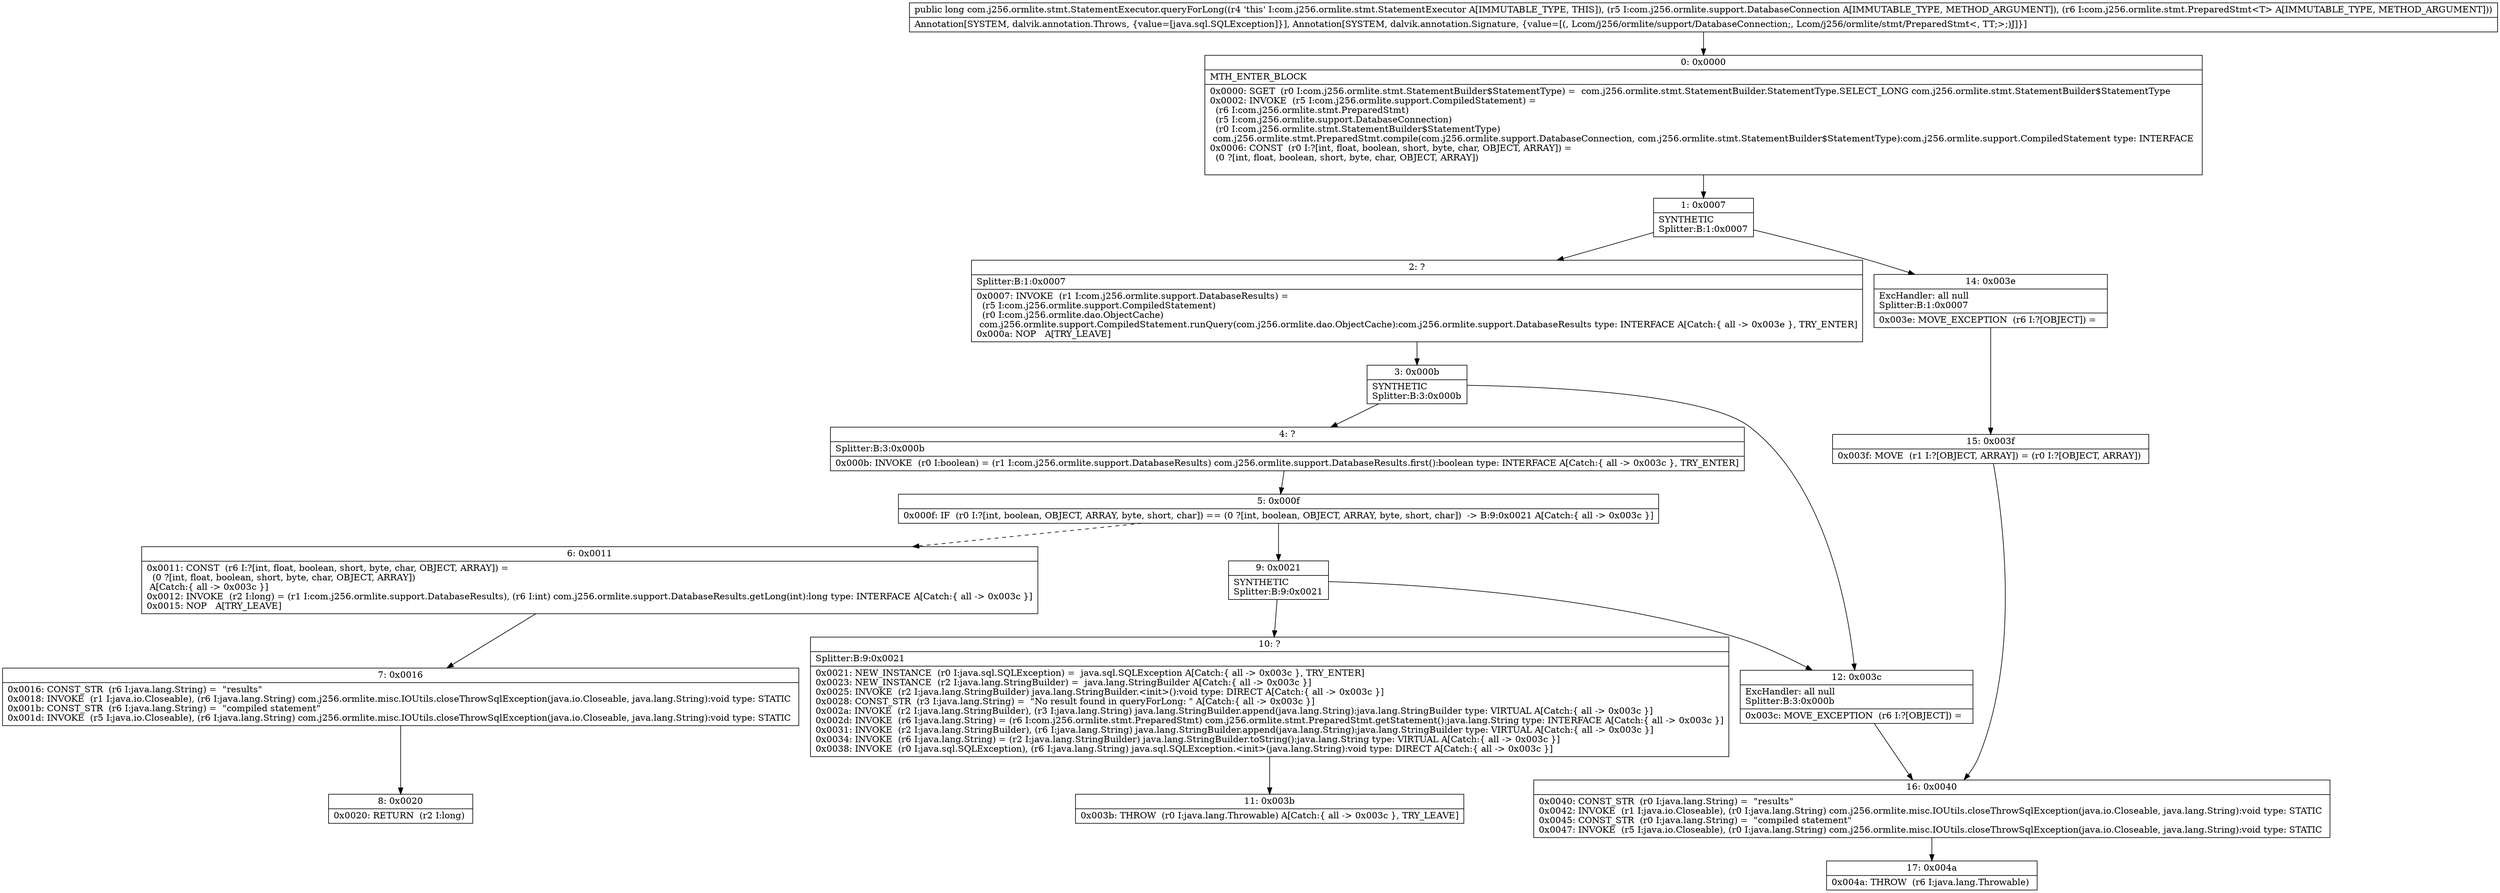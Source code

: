 digraph "CFG forcom.j256.ormlite.stmt.StatementExecutor.queryForLong(Lcom\/j256\/ormlite\/support\/DatabaseConnection;Lcom\/j256\/ormlite\/stmt\/PreparedStmt;)J" {
Node_0 [shape=record,label="{0\:\ 0x0000|MTH_ENTER_BLOCK\l|0x0000: SGET  (r0 I:com.j256.ormlite.stmt.StatementBuilder$StatementType) =  com.j256.ormlite.stmt.StatementBuilder.StatementType.SELECT_LONG com.j256.ormlite.stmt.StatementBuilder$StatementType \l0x0002: INVOKE  (r5 I:com.j256.ormlite.support.CompiledStatement) = \l  (r6 I:com.j256.ormlite.stmt.PreparedStmt)\l  (r5 I:com.j256.ormlite.support.DatabaseConnection)\l  (r0 I:com.j256.ormlite.stmt.StatementBuilder$StatementType)\l com.j256.ormlite.stmt.PreparedStmt.compile(com.j256.ormlite.support.DatabaseConnection, com.j256.ormlite.stmt.StatementBuilder$StatementType):com.j256.ormlite.support.CompiledStatement type: INTERFACE \l0x0006: CONST  (r0 I:?[int, float, boolean, short, byte, char, OBJECT, ARRAY]) = \l  (0 ?[int, float, boolean, short, byte, char, OBJECT, ARRAY])\l \l}"];
Node_1 [shape=record,label="{1\:\ 0x0007|SYNTHETIC\lSplitter:B:1:0x0007\l}"];
Node_2 [shape=record,label="{2\:\ ?|Splitter:B:1:0x0007\l|0x0007: INVOKE  (r1 I:com.j256.ormlite.support.DatabaseResults) = \l  (r5 I:com.j256.ormlite.support.CompiledStatement)\l  (r0 I:com.j256.ormlite.dao.ObjectCache)\l com.j256.ormlite.support.CompiledStatement.runQuery(com.j256.ormlite.dao.ObjectCache):com.j256.ormlite.support.DatabaseResults type: INTERFACE A[Catch:\{ all \-\> 0x003e \}, TRY_ENTER]\l0x000a: NOP   A[TRY_LEAVE]\l}"];
Node_3 [shape=record,label="{3\:\ 0x000b|SYNTHETIC\lSplitter:B:3:0x000b\l}"];
Node_4 [shape=record,label="{4\:\ ?|Splitter:B:3:0x000b\l|0x000b: INVOKE  (r0 I:boolean) = (r1 I:com.j256.ormlite.support.DatabaseResults) com.j256.ormlite.support.DatabaseResults.first():boolean type: INTERFACE A[Catch:\{ all \-\> 0x003c \}, TRY_ENTER]\l}"];
Node_5 [shape=record,label="{5\:\ 0x000f|0x000f: IF  (r0 I:?[int, boolean, OBJECT, ARRAY, byte, short, char]) == (0 ?[int, boolean, OBJECT, ARRAY, byte, short, char])  \-\> B:9:0x0021 A[Catch:\{ all \-\> 0x003c \}]\l}"];
Node_6 [shape=record,label="{6\:\ 0x0011|0x0011: CONST  (r6 I:?[int, float, boolean, short, byte, char, OBJECT, ARRAY]) = \l  (0 ?[int, float, boolean, short, byte, char, OBJECT, ARRAY])\l A[Catch:\{ all \-\> 0x003c \}]\l0x0012: INVOKE  (r2 I:long) = (r1 I:com.j256.ormlite.support.DatabaseResults), (r6 I:int) com.j256.ormlite.support.DatabaseResults.getLong(int):long type: INTERFACE A[Catch:\{ all \-\> 0x003c \}]\l0x0015: NOP   A[TRY_LEAVE]\l}"];
Node_7 [shape=record,label="{7\:\ 0x0016|0x0016: CONST_STR  (r6 I:java.lang.String) =  \"results\" \l0x0018: INVOKE  (r1 I:java.io.Closeable), (r6 I:java.lang.String) com.j256.ormlite.misc.IOUtils.closeThrowSqlException(java.io.Closeable, java.lang.String):void type: STATIC \l0x001b: CONST_STR  (r6 I:java.lang.String) =  \"compiled statement\" \l0x001d: INVOKE  (r5 I:java.io.Closeable), (r6 I:java.lang.String) com.j256.ormlite.misc.IOUtils.closeThrowSqlException(java.io.Closeable, java.lang.String):void type: STATIC \l}"];
Node_8 [shape=record,label="{8\:\ 0x0020|0x0020: RETURN  (r2 I:long) \l}"];
Node_9 [shape=record,label="{9\:\ 0x0021|SYNTHETIC\lSplitter:B:9:0x0021\l}"];
Node_10 [shape=record,label="{10\:\ ?|Splitter:B:9:0x0021\l|0x0021: NEW_INSTANCE  (r0 I:java.sql.SQLException) =  java.sql.SQLException A[Catch:\{ all \-\> 0x003c \}, TRY_ENTER]\l0x0023: NEW_INSTANCE  (r2 I:java.lang.StringBuilder) =  java.lang.StringBuilder A[Catch:\{ all \-\> 0x003c \}]\l0x0025: INVOKE  (r2 I:java.lang.StringBuilder) java.lang.StringBuilder.\<init\>():void type: DIRECT A[Catch:\{ all \-\> 0x003c \}]\l0x0028: CONST_STR  (r3 I:java.lang.String) =  \"No result found in queryForLong: \" A[Catch:\{ all \-\> 0x003c \}]\l0x002a: INVOKE  (r2 I:java.lang.StringBuilder), (r3 I:java.lang.String) java.lang.StringBuilder.append(java.lang.String):java.lang.StringBuilder type: VIRTUAL A[Catch:\{ all \-\> 0x003c \}]\l0x002d: INVOKE  (r6 I:java.lang.String) = (r6 I:com.j256.ormlite.stmt.PreparedStmt) com.j256.ormlite.stmt.PreparedStmt.getStatement():java.lang.String type: INTERFACE A[Catch:\{ all \-\> 0x003c \}]\l0x0031: INVOKE  (r2 I:java.lang.StringBuilder), (r6 I:java.lang.String) java.lang.StringBuilder.append(java.lang.String):java.lang.StringBuilder type: VIRTUAL A[Catch:\{ all \-\> 0x003c \}]\l0x0034: INVOKE  (r6 I:java.lang.String) = (r2 I:java.lang.StringBuilder) java.lang.StringBuilder.toString():java.lang.String type: VIRTUAL A[Catch:\{ all \-\> 0x003c \}]\l0x0038: INVOKE  (r0 I:java.sql.SQLException), (r6 I:java.lang.String) java.sql.SQLException.\<init\>(java.lang.String):void type: DIRECT A[Catch:\{ all \-\> 0x003c \}]\l}"];
Node_11 [shape=record,label="{11\:\ 0x003b|0x003b: THROW  (r0 I:java.lang.Throwable) A[Catch:\{ all \-\> 0x003c \}, TRY_LEAVE]\l}"];
Node_12 [shape=record,label="{12\:\ 0x003c|ExcHandler: all null\lSplitter:B:3:0x000b\l|0x003c: MOVE_EXCEPTION  (r6 I:?[OBJECT]) =  \l}"];
Node_14 [shape=record,label="{14\:\ 0x003e|ExcHandler: all null\lSplitter:B:1:0x0007\l|0x003e: MOVE_EXCEPTION  (r6 I:?[OBJECT]) =  \l}"];
Node_15 [shape=record,label="{15\:\ 0x003f|0x003f: MOVE  (r1 I:?[OBJECT, ARRAY]) = (r0 I:?[OBJECT, ARRAY]) \l}"];
Node_16 [shape=record,label="{16\:\ 0x0040|0x0040: CONST_STR  (r0 I:java.lang.String) =  \"results\" \l0x0042: INVOKE  (r1 I:java.io.Closeable), (r0 I:java.lang.String) com.j256.ormlite.misc.IOUtils.closeThrowSqlException(java.io.Closeable, java.lang.String):void type: STATIC \l0x0045: CONST_STR  (r0 I:java.lang.String) =  \"compiled statement\" \l0x0047: INVOKE  (r5 I:java.io.Closeable), (r0 I:java.lang.String) com.j256.ormlite.misc.IOUtils.closeThrowSqlException(java.io.Closeable, java.lang.String):void type: STATIC \l}"];
Node_17 [shape=record,label="{17\:\ 0x004a|0x004a: THROW  (r6 I:java.lang.Throwable) \l}"];
MethodNode[shape=record,label="{public long com.j256.ormlite.stmt.StatementExecutor.queryForLong((r4 'this' I:com.j256.ormlite.stmt.StatementExecutor A[IMMUTABLE_TYPE, THIS]), (r5 I:com.j256.ormlite.support.DatabaseConnection A[IMMUTABLE_TYPE, METHOD_ARGUMENT]), (r6 I:com.j256.ormlite.stmt.PreparedStmt\<T\> A[IMMUTABLE_TYPE, METHOD_ARGUMENT]))  | Annotation[SYSTEM, dalvik.annotation.Throws, \{value=[java.sql.SQLException]\}], Annotation[SYSTEM, dalvik.annotation.Signature, \{value=[(, Lcom\/j256\/ormlite\/support\/DatabaseConnection;, Lcom\/j256\/ormlite\/stmt\/PreparedStmt\<, TT;\>;)J]\}]\l}"];
MethodNode -> Node_0;
Node_0 -> Node_1;
Node_1 -> Node_2;
Node_1 -> Node_14;
Node_2 -> Node_3;
Node_3 -> Node_4;
Node_3 -> Node_12;
Node_4 -> Node_5;
Node_5 -> Node_6[style=dashed];
Node_5 -> Node_9;
Node_6 -> Node_7;
Node_7 -> Node_8;
Node_9 -> Node_10;
Node_9 -> Node_12;
Node_10 -> Node_11;
Node_12 -> Node_16;
Node_14 -> Node_15;
Node_15 -> Node_16;
Node_16 -> Node_17;
}

